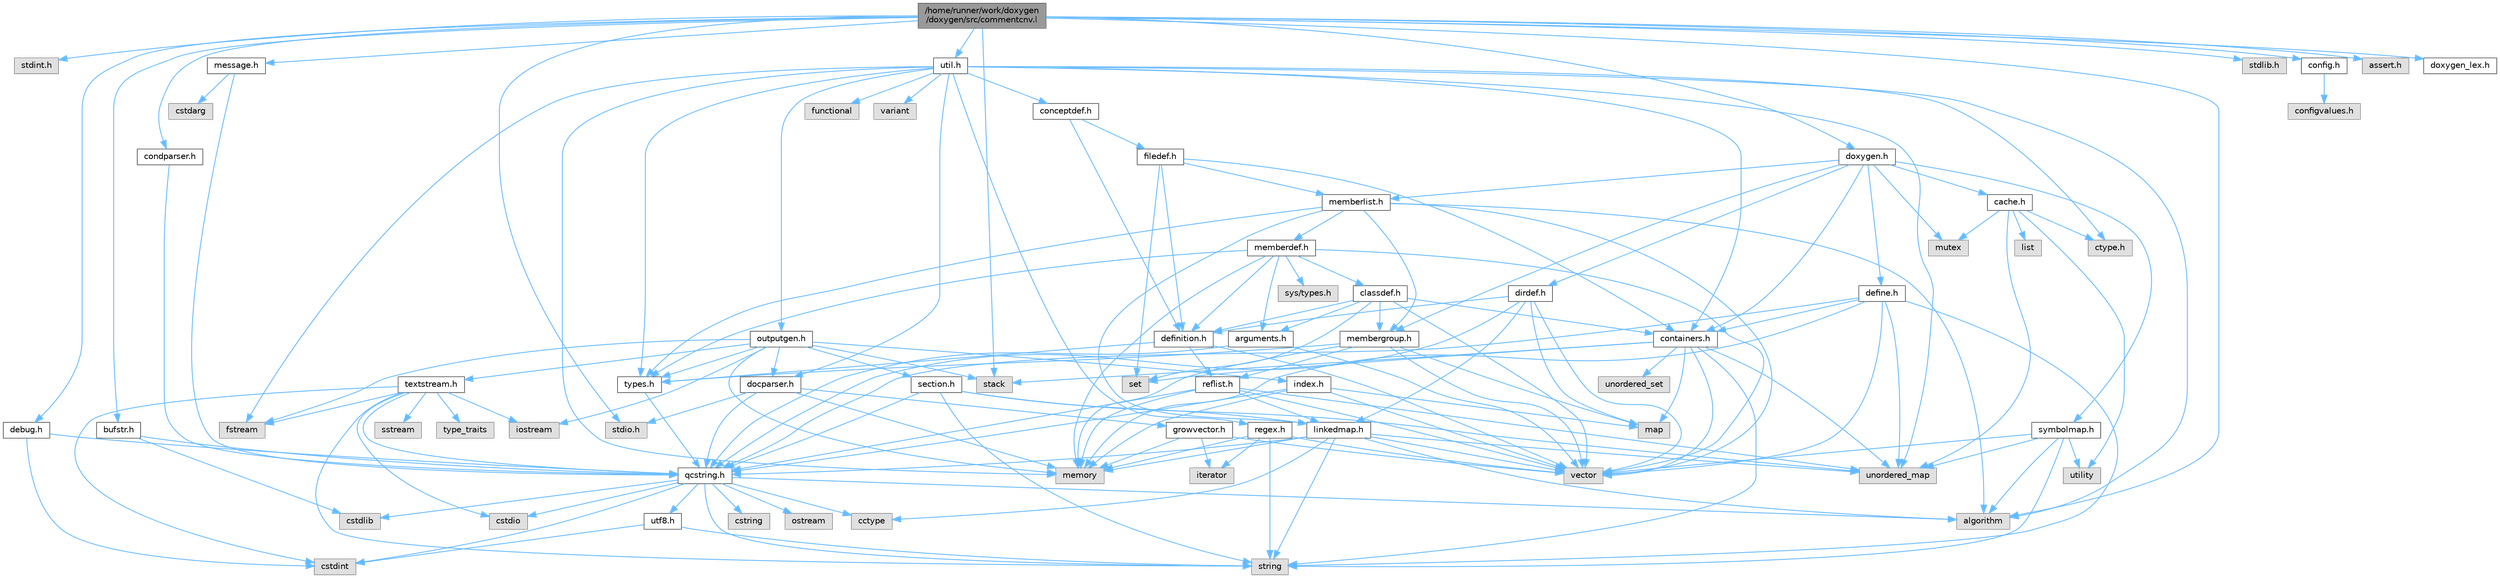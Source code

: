 digraph "/home/runner/work/doxygen/doxygen/src/commentcnv.l"
{
 // INTERACTIVE_SVG=YES
 // LATEX_PDF_SIZE
  bgcolor="transparent";
  edge [fontname=Helvetica,fontsize=10,labelfontname=Helvetica,labelfontsize=10];
  node [fontname=Helvetica,fontsize=10,shape=box,height=0.2,width=0.4];
  Node1 [id="Node000001",label="/home/runner/work/doxygen\l/doxygen/src/commentcnv.l",height=0.2,width=0.4,color="gray40", fillcolor="grey60", style="filled", fontcolor="black",tooltip=" "];
  Node1 -> Node2 [id="edge1_Node000001_Node000002",color="steelblue1",style="solid",tooltip=" "];
  Node2 [id="Node000002",label="stdint.h",height=0.2,width=0.4,color="grey60", fillcolor="#E0E0E0", style="filled",tooltip=" "];
  Node1 -> Node3 [id="edge2_Node000001_Node000003",color="steelblue1",style="solid",tooltip=" "];
  Node3 [id="Node000003",label="stdio.h",height=0.2,width=0.4,color="grey60", fillcolor="#E0E0E0", style="filled",tooltip=" "];
  Node1 -> Node4 [id="edge3_Node000001_Node000004",color="steelblue1",style="solid",tooltip=" "];
  Node4 [id="Node000004",label="stdlib.h",height=0.2,width=0.4,color="grey60", fillcolor="#E0E0E0", style="filled",tooltip=" "];
  Node1 -> Node5 [id="edge4_Node000001_Node000005",color="steelblue1",style="solid",tooltip=" "];
  Node5 [id="Node000005",label="stack",height=0.2,width=0.4,color="grey60", fillcolor="#E0E0E0", style="filled",tooltip=" "];
  Node1 -> Node6 [id="edge5_Node000001_Node000006",color="steelblue1",style="solid",tooltip=" "];
  Node6 [id="Node000006",label="algorithm",height=0.2,width=0.4,color="grey60", fillcolor="#E0E0E0", style="filled",tooltip=" "];
  Node1 -> Node7 [id="edge6_Node000001_Node000007",color="steelblue1",style="solid",tooltip=" "];
  Node7 [id="Node000007",label="bufstr.h",height=0.2,width=0.4,color="grey40", fillcolor="white", style="filled",URL="$d4/de5/bufstr_8h.html",tooltip=" "];
  Node7 -> Node8 [id="edge7_Node000007_Node000008",color="steelblue1",style="solid",tooltip=" "];
  Node8 [id="Node000008",label="cstdlib",height=0.2,width=0.4,color="grey60", fillcolor="#E0E0E0", style="filled",tooltip=" "];
  Node7 -> Node9 [id="edge8_Node000007_Node000009",color="steelblue1",style="solid",tooltip=" "];
  Node9 [id="Node000009",label="qcstring.h",height=0.2,width=0.4,color="grey40", fillcolor="white", style="filled",URL="$d7/d5c/qcstring_8h.html",tooltip=" "];
  Node9 -> Node10 [id="edge9_Node000009_Node000010",color="steelblue1",style="solid",tooltip=" "];
  Node10 [id="Node000010",label="string",height=0.2,width=0.4,color="grey60", fillcolor="#E0E0E0", style="filled",tooltip=" "];
  Node9 -> Node6 [id="edge10_Node000009_Node000006",color="steelblue1",style="solid",tooltip=" "];
  Node9 -> Node11 [id="edge11_Node000009_Node000011",color="steelblue1",style="solid",tooltip=" "];
  Node11 [id="Node000011",label="cctype",height=0.2,width=0.4,color="grey60", fillcolor="#E0E0E0", style="filled",tooltip=" "];
  Node9 -> Node12 [id="edge12_Node000009_Node000012",color="steelblue1",style="solid",tooltip=" "];
  Node12 [id="Node000012",label="cstring",height=0.2,width=0.4,color="grey60", fillcolor="#E0E0E0", style="filled",tooltip=" "];
  Node9 -> Node13 [id="edge13_Node000009_Node000013",color="steelblue1",style="solid",tooltip=" "];
  Node13 [id="Node000013",label="cstdio",height=0.2,width=0.4,color="grey60", fillcolor="#E0E0E0", style="filled",tooltip=" "];
  Node9 -> Node8 [id="edge14_Node000009_Node000008",color="steelblue1",style="solid",tooltip=" "];
  Node9 -> Node14 [id="edge15_Node000009_Node000014",color="steelblue1",style="solid",tooltip=" "];
  Node14 [id="Node000014",label="cstdint",height=0.2,width=0.4,color="grey60", fillcolor="#E0E0E0", style="filled",tooltip=" "];
  Node9 -> Node15 [id="edge16_Node000009_Node000015",color="steelblue1",style="solid",tooltip=" "];
  Node15 [id="Node000015",label="ostream",height=0.2,width=0.4,color="grey60", fillcolor="#E0E0E0", style="filled",tooltip=" "];
  Node9 -> Node16 [id="edge17_Node000009_Node000016",color="steelblue1",style="solid",tooltip=" "];
  Node16 [id="Node000016",label="utf8.h",height=0.2,width=0.4,color="grey40", fillcolor="white", style="filled",URL="$db/d7c/utf8_8h.html",tooltip="Various UTF8 related helper functions."];
  Node16 -> Node14 [id="edge18_Node000016_Node000014",color="steelblue1",style="solid",tooltip=" "];
  Node16 -> Node10 [id="edge19_Node000016_Node000010",color="steelblue1",style="solid",tooltip=" "];
  Node1 -> Node17 [id="edge20_Node000001_Node000017",color="steelblue1",style="solid",tooltip=" "];
  Node17 [id="Node000017",label="debug.h",height=0.2,width=0.4,color="grey40", fillcolor="white", style="filled",URL="$db/d16/debug_8h.html",tooltip=" "];
  Node17 -> Node14 [id="edge21_Node000017_Node000014",color="steelblue1",style="solid",tooltip=" "];
  Node17 -> Node9 [id="edge22_Node000017_Node000009",color="steelblue1",style="solid",tooltip=" "];
  Node1 -> Node18 [id="edge23_Node000001_Node000018",color="steelblue1",style="solid",tooltip=" "];
  Node18 [id="Node000018",label="message.h",height=0.2,width=0.4,color="grey40", fillcolor="white", style="filled",URL="$d2/d0d/message_8h.html",tooltip=" "];
  Node18 -> Node19 [id="edge24_Node000018_Node000019",color="steelblue1",style="solid",tooltip=" "];
  Node19 [id="Node000019",label="cstdarg",height=0.2,width=0.4,color="grey60", fillcolor="#E0E0E0", style="filled",tooltip=" "];
  Node18 -> Node9 [id="edge25_Node000018_Node000009",color="steelblue1",style="solid",tooltip=" "];
  Node1 -> Node20 [id="edge26_Node000001_Node000020",color="steelblue1",style="solid",tooltip=" "];
  Node20 [id="Node000020",label="config.h",height=0.2,width=0.4,color="grey40", fillcolor="white", style="filled",URL="$db/d16/config_8h.html",tooltip=" "];
  Node20 -> Node21 [id="edge27_Node000020_Node000021",color="steelblue1",style="solid",tooltip=" "];
  Node21 [id="Node000021",label="configvalues.h",height=0.2,width=0.4,color="grey60", fillcolor="#E0E0E0", style="filled",tooltip=" "];
  Node1 -> Node22 [id="edge28_Node000001_Node000022",color="steelblue1",style="solid",tooltip=" "];
  Node22 [id="Node000022",label="doxygen.h",height=0.2,width=0.4,color="grey40", fillcolor="white", style="filled",URL="$d1/da1/doxygen_8h.html",tooltip=" "];
  Node22 -> Node23 [id="edge29_Node000022_Node000023",color="steelblue1",style="solid",tooltip=" "];
  Node23 [id="Node000023",label="mutex",height=0.2,width=0.4,color="grey60", fillcolor="#E0E0E0", style="filled",tooltip=" "];
  Node22 -> Node24 [id="edge30_Node000022_Node000024",color="steelblue1",style="solid",tooltip=" "];
  Node24 [id="Node000024",label="containers.h",height=0.2,width=0.4,color="grey40", fillcolor="white", style="filled",URL="$d5/d75/containers_8h.html",tooltip=" "];
  Node24 -> Node25 [id="edge31_Node000024_Node000025",color="steelblue1",style="solid",tooltip=" "];
  Node25 [id="Node000025",label="vector",height=0.2,width=0.4,color="grey60", fillcolor="#E0E0E0", style="filled",tooltip=" "];
  Node24 -> Node10 [id="edge32_Node000024_Node000010",color="steelblue1",style="solid",tooltip=" "];
  Node24 -> Node26 [id="edge33_Node000024_Node000026",color="steelblue1",style="solid",tooltip=" "];
  Node26 [id="Node000026",label="set",height=0.2,width=0.4,color="grey60", fillcolor="#E0E0E0", style="filled",tooltip=" "];
  Node24 -> Node27 [id="edge34_Node000024_Node000027",color="steelblue1",style="solid",tooltip=" "];
  Node27 [id="Node000027",label="map",height=0.2,width=0.4,color="grey60", fillcolor="#E0E0E0", style="filled",tooltip=" "];
  Node24 -> Node28 [id="edge35_Node000024_Node000028",color="steelblue1",style="solid",tooltip=" "];
  Node28 [id="Node000028",label="unordered_set",height=0.2,width=0.4,color="grey60", fillcolor="#E0E0E0", style="filled",tooltip=" "];
  Node24 -> Node29 [id="edge36_Node000024_Node000029",color="steelblue1",style="solid",tooltip=" "];
  Node29 [id="Node000029",label="unordered_map",height=0.2,width=0.4,color="grey60", fillcolor="#E0E0E0", style="filled",tooltip=" "];
  Node24 -> Node5 [id="edge37_Node000024_Node000005",color="steelblue1",style="solid",tooltip=" "];
  Node22 -> Node30 [id="edge38_Node000022_Node000030",color="steelblue1",style="solid",tooltip=" "];
  Node30 [id="Node000030",label="membergroup.h",height=0.2,width=0.4,color="grey40", fillcolor="white", style="filled",URL="$d9/d11/membergroup_8h.html",tooltip=" "];
  Node30 -> Node25 [id="edge39_Node000030_Node000025",color="steelblue1",style="solid",tooltip=" "];
  Node30 -> Node27 [id="edge40_Node000030_Node000027",color="steelblue1",style="solid",tooltip=" "];
  Node30 -> Node31 [id="edge41_Node000030_Node000031",color="steelblue1",style="solid",tooltip=" "];
  Node31 [id="Node000031",label="memory",height=0.2,width=0.4,color="grey60", fillcolor="#E0E0E0", style="filled",tooltip=" "];
  Node30 -> Node32 [id="edge42_Node000030_Node000032",color="steelblue1",style="solid",tooltip=" "];
  Node32 [id="Node000032",label="types.h",height=0.2,width=0.4,color="grey40", fillcolor="white", style="filled",URL="$d9/d49/types_8h.html",tooltip="This file contains a number of basic enums and types."];
  Node32 -> Node9 [id="edge43_Node000032_Node000009",color="steelblue1",style="solid",tooltip=" "];
  Node30 -> Node33 [id="edge44_Node000030_Node000033",color="steelblue1",style="solid",tooltip=" "];
  Node33 [id="Node000033",label="reflist.h",height=0.2,width=0.4,color="grey40", fillcolor="white", style="filled",URL="$d1/d02/reflist_8h.html",tooltip=" "];
  Node33 -> Node25 [id="edge45_Node000033_Node000025",color="steelblue1",style="solid",tooltip=" "];
  Node33 -> Node29 [id="edge46_Node000033_Node000029",color="steelblue1",style="solid",tooltip=" "];
  Node33 -> Node31 [id="edge47_Node000033_Node000031",color="steelblue1",style="solid",tooltip=" "];
  Node33 -> Node9 [id="edge48_Node000033_Node000009",color="steelblue1",style="solid",tooltip=" "];
  Node33 -> Node34 [id="edge49_Node000033_Node000034",color="steelblue1",style="solid",tooltip=" "];
  Node34 [id="Node000034",label="linkedmap.h",height=0.2,width=0.4,color="grey40", fillcolor="white", style="filled",URL="$da/de1/linkedmap_8h.html",tooltip=" "];
  Node34 -> Node29 [id="edge50_Node000034_Node000029",color="steelblue1",style="solid",tooltip=" "];
  Node34 -> Node25 [id="edge51_Node000034_Node000025",color="steelblue1",style="solid",tooltip=" "];
  Node34 -> Node31 [id="edge52_Node000034_Node000031",color="steelblue1",style="solid",tooltip=" "];
  Node34 -> Node10 [id="edge53_Node000034_Node000010",color="steelblue1",style="solid",tooltip=" "];
  Node34 -> Node6 [id="edge54_Node000034_Node000006",color="steelblue1",style="solid",tooltip=" "];
  Node34 -> Node11 [id="edge55_Node000034_Node000011",color="steelblue1",style="solid",tooltip=" "];
  Node34 -> Node9 [id="edge56_Node000034_Node000009",color="steelblue1",style="solid",tooltip=" "];
  Node22 -> Node35 [id="edge57_Node000022_Node000035",color="steelblue1",style="solid",tooltip=" "];
  Node35 [id="Node000035",label="dirdef.h",height=0.2,width=0.4,color="grey40", fillcolor="white", style="filled",URL="$d6/d15/dirdef_8h.html",tooltip=" "];
  Node35 -> Node25 [id="edge58_Node000035_Node000025",color="steelblue1",style="solid",tooltip=" "];
  Node35 -> Node27 [id="edge59_Node000035_Node000027",color="steelblue1",style="solid",tooltip=" "];
  Node35 -> Node9 [id="edge60_Node000035_Node000009",color="steelblue1",style="solid",tooltip=" "];
  Node35 -> Node34 [id="edge61_Node000035_Node000034",color="steelblue1",style="solid",tooltip=" "];
  Node35 -> Node36 [id="edge62_Node000035_Node000036",color="steelblue1",style="solid",tooltip=" "];
  Node36 [id="Node000036",label="definition.h",height=0.2,width=0.4,color="grey40", fillcolor="white", style="filled",URL="$df/da1/definition_8h.html",tooltip=" "];
  Node36 -> Node25 [id="edge63_Node000036_Node000025",color="steelblue1",style="solid",tooltip=" "];
  Node36 -> Node32 [id="edge64_Node000036_Node000032",color="steelblue1",style="solid",tooltip=" "];
  Node36 -> Node33 [id="edge65_Node000036_Node000033",color="steelblue1",style="solid",tooltip=" "];
  Node22 -> Node37 [id="edge66_Node000022_Node000037",color="steelblue1",style="solid",tooltip=" "];
  Node37 [id="Node000037",label="memberlist.h",height=0.2,width=0.4,color="grey40", fillcolor="white", style="filled",URL="$dd/d78/memberlist_8h.html",tooltip=" "];
  Node37 -> Node25 [id="edge67_Node000037_Node000025",color="steelblue1",style="solid",tooltip=" "];
  Node37 -> Node6 [id="edge68_Node000037_Node000006",color="steelblue1",style="solid",tooltip=" "];
  Node37 -> Node38 [id="edge69_Node000037_Node000038",color="steelblue1",style="solid",tooltip=" "];
  Node38 [id="Node000038",label="memberdef.h",height=0.2,width=0.4,color="grey40", fillcolor="white", style="filled",URL="$d4/d46/memberdef_8h.html",tooltip=" "];
  Node38 -> Node25 [id="edge70_Node000038_Node000025",color="steelblue1",style="solid",tooltip=" "];
  Node38 -> Node31 [id="edge71_Node000038_Node000031",color="steelblue1",style="solid",tooltip=" "];
  Node38 -> Node39 [id="edge72_Node000038_Node000039",color="steelblue1",style="solid",tooltip=" "];
  Node39 [id="Node000039",label="sys/types.h",height=0.2,width=0.4,color="grey60", fillcolor="#E0E0E0", style="filled",tooltip=" "];
  Node38 -> Node32 [id="edge73_Node000038_Node000032",color="steelblue1",style="solid",tooltip=" "];
  Node38 -> Node36 [id="edge74_Node000038_Node000036",color="steelblue1",style="solid",tooltip=" "];
  Node38 -> Node40 [id="edge75_Node000038_Node000040",color="steelblue1",style="solid",tooltip=" "];
  Node40 [id="Node000040",label="arguments.h",height=0.2,width=0.4,color="grey40", fillcolor="white", style="filled",URL="$df/d9b/arguments_8h.html",tooltip=" "];
  Node40 -> Node25 [id="edge76_Node000040_Node000025",color="steelblue1",style="solid",tooltip=" "];
  Node40 -> Node9 [id="edge77_Node000040_Node000009",color="steelblue1",style="solid",tooltip=" "];
  Node38 -> Node41 [id="edge78_Node000038_Node000041",color="steelblue1",style="solid",tooltip=" "];
  Node41 [id="Node000041",label="classdef.h",height=0.2,width=0.4,color="grey40", fillcolor="white", style="filled",URL="$d1/da6/classdef_8h.html",tooltip=" "];
  Node41 -> Node25 [id="edge79_Node000041_Node000025",color="steelblue1",style="solid",tooltip=" "];
  Node41 -> Node26 [id="edge80_Node000041_Node000026",color="steelblue1",style="solid",tooltip=" "];
  Node41 -> Node24 [id="edge81_Node000041_Node000024",color="steelblue1",style="solid",tooltip=" "];
  Node41 -> Node36 [id="edge82_Node000041_Node000036",color="steelblue1",style="solid",tooltip=" "];
  Node41 -> Node40 [id="edge83_Node000041_Node000040",color="steelblue1",style="solid",tooltip=" "];
  Node41 -> Node30 [id="edge84_Node000041_Node000030",color="steelblue1",style="solid",tooltip=" "];
  Node37 -> Node34 [id="edge85_Node000037_Node000034",color="steelblue1",style="solid",tooltip=" "];
  Node37 -> Node32 [id="edge86_Node000037_Node000032",color="steelblue1",style="solid",tooltip=" "];
  Node37 -> Node30 [id="edge87_Node000037_Node000030",color="steelblue1",style="solid",tooltip=" "];
  Node22 -> Node42 [id="edge88_Node000022_Node000042",color="steelblue1",style="solid",tooltip=" "];
  Node42 [id="Node000042",label="define.h",height=0.2,width=0.4,color="grey40", fillcolor="white", style="filled",URL="$df/d67/define_8h.html",tooltip=" "];
  Node42 -> Node25 [id="edge89_Node000042_Node000025",color="steelblue1",style="solid",tooltip=" "];
  Node42 -> Node31 [id="edge90_Node000042_Node000031",color="steelblue1",style="solid",tooltip=" "];
  Node42 -> Node10 [id="edge91_Node000042_Node000010",color="steelblue1",style="solid",tooltip=" "];
  Node42 -> Node29 [id="edge92_Node000042_Node000029",color="steelblue1",style="solid",tooltip=" "];
  Node42 -> Node9 [id="edge93_Node000042_Node000009",color="steelblue1",style="solid",tooltip=" "];
  Node42 -> Node24 [id="edge94_Node000042_Node000024",color="steelblue1",style="solid",tooltip=" "];
  Node22 -> Node43 [id="edge95_Node000022_Node000043",color="steelblue1",style="solid",tooltip=" "];
  Node43 [id="Node000043",label="cache.h",height=0.2,width=0.4,color="grey40", fillcolor="white", style="filled",URL="$d3/d26/cache_8h.html",tooltip=" "];
  Node43 -> Node44 [id="edge96_Node000043_Node000044",color="steelblue1",style="solid",tooltip=" "];
  Node44 [id="Node000044",label="list",height=0.2,width=0.4,color="grey60", fillcolor="#E0E0E0", style="filled",tooltip=" "];
  Node43 -> Node29 [id="edge97_Node000043_Node000029",color="steelblue1",style="solid",tooltip=" "];
  Node43 -> Node23 [id="edge98_Node000043_Node000023",color="steelblue1",style="solid",tooltip=" "];
  Node43 -> Node45 [id="edge99_Node000043_Node000045",color="steelblue1",style="solid",tooltip=" "];
  Node45 [id="Node000045",label="utility",height=0.2,width=0.4,color="grey60", fillcolor="#E0E0E0", style="filled",tooltip=" "];
  Node43 -> Node46 [id="edge100_Node000043_Node000046",color="steelblue1",style="solid",tooltip=" "];
  Node46 [id="Node000046",label="ctype.h",height=0.2,width=0.4,color="grey60", fillcolor="#E0E0E0", style="filled",tooltip=" "];
  Node22 -> Node47 [id="edge101_Node000022_Node000047",color="steelblue1",style="solid",tooltip=" "];
  Node47 [id="Node000047",label="symbolmap.h",height=0.2,width=0.4,color="grey40", fillcolor="white", style="filled",URL="$d7/ddd/symbolmap_8h.html",tooltip=" "];
  Node47 -> Node6 [id="edge102_Node000047_Node000006",color="steelblue1",style="solid",tooltip=" "];
  Node47 -> Node29 [id="edge103_Node000047_Node000029",color="steelblue1",style="solid",tooltip=" "];
  Node47 -> Node25 [id="edge104_Node000047_Node000025",color="steelblue1",style="solid",tooltip=" "];
  Node47 -> Node10 [id="edge105_Node000047_Node000010",color="steelblue1",style="solid",tooltip=" "];
  Node47 -> Node45 [id="edge106_Node000047_Node000045",color="steelblue1",style="solid",tooltip=" "];
  Node1 -> Node48 [id="edge107_Node000001_Node000048",color="steelblue1",style="solid",tooltip=" "];
  Node48 [id="Node000048",label="util.h",height=0.2,width=0.4,color="grey40", fillcolor="white", style="filled",URL="$d8/d3c/util_8h.html",tooltip="A bunch of utility functions."];
  Node48 -> Node31 [id="edge108_Node000048_Node000031",color="steelblue1",style="solid",tooltip=" "];
  Node48 -> Node29 [id="edge109_Node000048_Node000029",color="steelblue1",style="solid",tooltip=" "];
  Node48 -> Node6 [id="edge110_Node000048_Node000006",color="steelblue1",style="solid",tooltip=" "];
  Node48 -> Node49 [id="edge111_Node000048_Node000049",color="steelblue1",style="solid",tooltip=" "];
  Node49 [id="Node000049",label="functional",height=0.2,width=0.4,color="grey60", fillcolor="#E0E0E0", style="filled",tooltip=" "];
  Node48 -> Node50 [id="edge112_Node000048_Node000050",color="steelblue1",style="solid",tooltip=" "];
  Node50 [id="Node000050",label="fstream",height=0.2,width=0.4,color="grey60", fillcolor="#E0E0E0", style="filled",tooltip=" "];
  Node48 -> Node51 [id="edge113_Node000048_Node000051",color="steelblue1",style="solid",tooltip=" "];
  Node51 [id="Node000051",label="variant",height=0.2,width=0.4,color="grey60", fillcolor="#E0E0E0", style="filled",tooltip=" "];
  Node48 -> Node46 [id="edge114_Node000048_Node000046",color="steelblue1",style="solid",tooltip=" "];
  Node48 -> Node32 [id="edge115_Node000048_Node000032",color="steelblue1",style="solid",tooltip=" "];
  Node48 -> Node52 [id="edge116_Node000048_Node000052",color="steelblue1",style="solid",tooltip=" "];
  Node52 [id="Node000052",label="docparser.h",height=0.2,width=0.4,color="grey40", fillcolor="white", style="filled",URL="$de/d9c/docparser_8h.html",tooltip=" "];
  Node52 -> Node3 [id="edge117_Node000052_Node000003",color="steelblue1",style="solid",tooltip=" "];
  Node52 -> Node31 [id="edge118_Node000052_Node000031",color="steelblue1",style="solid",tooltip=" "];
  Node52 -> Node9 [id="edge119_Node000052_Node000009",color="steelblue1",style="solid",tooltip=" "];
  Node52 -> Node53 [id="edge120_Node000052_Node000053",color="steelblue1",style="solid",tooltip=" "];
  Node53 [id="Node000053",label="growvector.h",height=0.2,width=0.4,color="grey40", fillcolor="white", style="filled",URL="$d7/d50/growvector_8h.html",tooltip=" "];
  Node53 -> Node25 [id="edge121_Node000053_Node000025",color="steelblue1",style="solid",tooltip=" "];
  Node53 -> Node31 [id="edge122_Node000053_Node000031",color="steelblue1",style="solid",tooltip=" "];
  Node53 -> Node54 [id="edge123_Node000053_Node000054",color="steelblue1",style="solid",tooltip=" "];
  Node54 [id="Node000054",label="iterator",height=0.2,width=0.4,color="grey60", fillcolor="#E0E0E0", style="filled",tooltip=" "];
  Node48 -> Node24 [id="edge124_Node000048_Node000024",color="steelblue1",style="solid",tooltip=" "];
  Node48 -> Node55 [id="edge125_Node000048_Node000055",color="steelblue1",style="solid",tooltip=" "];
  Node55 [id="Node000055",label="outputgen.h",height=0.2,width=0.4,color="grey40", fillcolor="white", style="filled",URL="$df/d06/outputgen_8h.html",tooltip=" "];
  Node55 -> Node31 [id="edge126_Node000055_Node000031",color="steelblue1",style="solid",tooltip=" "];
  Node55 -> Node5 [id="edge127_Node000055_Node000005",color="steelblue1",style="solid",tooltip=" "];
  Node55 -> Node56 [id="edge128_Node000055_Node000056",color="steelblue1",style="solid",tooltip=" "];
  Node56 [id="Node000056",label="iostream",height=0.2,width=0.4,color="grey60", fillcolor="#E0E0E0", style="filled",tooltip=" "];
  Node55 -> Node50 [id="edge129_Node000055_Node000050",color="steelblue1",style="solid",tooltip=" "];
  Node55 -> Node32 [id="edge130_Node000055_Node000032",color="steelblue1",style="solid",tooltip=" "];
  Node55 -> Node57 [id="edge131_Node000055_Node000057",color="steelblue1",style="solid",tooltip=" "];
  Node57 [id="Node000057",label="index.h",height=0.2,width=0.4,color="grey40", fillcolor="white", style="filled",URL="$d1/db5/index_8h.html",tooltip=" "];
  Node57 -> Node31 [id="edge132_Node000057_Node000031",color="steelblue1",style="solid",tooltip=" "];
  Node57 -> Node25 [id="edge133_Node000057_Node000025",color="steelblue1",style="solid",tooltip=" "];
  Node57 -> Node27 [id="edge134_Node000057_Node000027",color="steelblue1",style="solid",tooltip=" "];
  Node57 -> Node9 [id="edge135_Node000057_Node000009",color="steelblue1",style="solid",tooltip=" "];
  Node55 -> Node58 [id="edge136_Node000055_Node000058",color="steelblue1",style="solid",tooltip=" "];
  Node58 [id="Node000058",label="section.h",height=0.2,width=0.4,color="grey40", fillcolor="white", style="filled",URL="$d1/d2a/section_8h.html",tooltip=" "];
  Node58 -> Node10 [id="edge137_Node000058_Node000010",color="steelblue1",style="solid",tooltip=" "];
  Node58 -> Node29 [id="edge138_Node000058_Node000029",color="steelblue1",style="solid",tooltip=" "];
  Node58 -> Node9 [id="edge139_Node000058_Node000009",color="steelblue1",style="solid",tooltip=" "];
  Node58 -> Node34 [id="edge140_Node000058_Node000034",color="steelblue1",style="solid",tooltip=" "];
  Node55 -> Node59 [id="edge141_Node000055_Node000059",color="steelblue1",style="solid",tooltip=" "];
  Node59 [id="Node000059",label="textstream.h",height=0.2,width=0.4,color="grey40", fillcolor="white", style="filled",URL="$d4/d7d/textstream_8h.html",tooltip=" "];
  Node59 -> Node10 [id="edge142_Node000059_Node000010",color="steelblue1",style="solid",tooltip=" "];
  Node59 -> Node56 [id="edge143_Node000059_Node000056",color="steelblue1",style="solid",tooltip=" "];
  Node59 -> Node60 [id="edge144_Node000059_Node000060",color="steelblue1",style="solid",tooltip=" "];
  Node60 [id="Node000060",label="sstream",height=0.2,width=0.4,color="grey60", fillcolor="#E0E0E0", style="filled",tooltip=" "];
  Node59 -> Node14 [id="edge145_Node000059_Node000014",color="steelblue1",style="solid",tooltip=" "];
  Node59 -> Node13 [id="edge146_Node000059_Node000013",color="steelblue1",style="solid",tooltip=" "];
  Node59 -> Node50 [id="edge147_Node000059_Node000050",color="steelblue1",style="solid",tooltip=" "];
  Node59 -> Node61 [id="edge148_Node000059_Node000061",color="steelblue1",style="solid",tooltip=" "];
  Node61 [id="Node000061",label="type_traits",height=0.2,width=0.4,color="grey60", fillcolor="#E0E0E0", style="filled",tooltip=" "];
  Node59 -> Node9 [id="edge149_Node000059_Node000009",color="steelblue1",style="solid",tooltip=" "];
  Node55 -> Node52 [id="edge150_Node000055_Node000052",color="steelblue1",style="solid",tooltip=" "];
  Node48 -> Node62 [id="edge151_Node000048_Node000062",color="steelblue1",style="solid",tooltip=" "];
  Node62 [id="Node000062",label="regex.h",height=0.2,width=0.4,color="grey40", fillcolor="white", style="filled",URL="$d1/d21/regex_8h.html",tooltip=" "];
  Node62 -> Node31 [id="edge152_Node000062_Node000031",color="steelblue1",style="solid",tooltip=" "];
  Node62 -> Node10 [id="edge153_Node000062_Node000010",color="steelblue1",style="solid",tooltip=" "];
  Node62 -> Node25 [id="edge154_Node000062_Node000025",color="steelblue1",style="solid",tooltip=" "];
  Node62 -> Node54 [id="edge155_Node000062_Node000054",color="steelblue1",style="solid",tooltip=" "];
  Node48 -> Node63 [id="edge156_Node000048_Node000063",color="steelblue1",style="solid",tooltip=" "];
  Node63 [id="Node000063",label="conceptdef.h",height=0.2,width=0.4,color="grey40", fillcolor="white", style="filled",URL="$da/df1/conceptdef_8h.html",tooltip=" "];
  Node63 -> Node36 [id="edge157_Node000063_Node000036",color="steelblue1",style="solid",tooltip=" "];
  Node63 -> Node64 [id="edge158_Node000063_Node000064",color="steelblue1",style="solid",tooltip=" "];
  Node64 [id="Node000064",label="filedef.h",height=0.2,width=0.4,color="grey40", fillcolor="white", style="filled",URL="$d4/d3a/filedef_8h.html",tooltip=" "];
  Node64 -> Node26 [id="edge159_Node000064_Node000026",color="steelblue1",style="solid",tooltip=" "];
  Node64 -> Node36 [id="edge160_Node000064_Node000036",color="steelblue1",style="solid",tooltip=" "];
  Node64 -> Node37 [id="edge161_Node000064_Node000037",color="steelblue1",style="solid",tooltip=" "];
  Node64 -> Node24 [id="edge162_Node000064_Node000024",color="steelblue1",style="solid",tooltip=" "];
  Node1 -> Node65 [id="edge163_Node000001_Node000065",color="steelblue1",style="solid",tooltip=" "];
  Node65 [id="Node000065",label="condparser.h",height=0.2,width=0.4,color="grey40", fillcolor="white", style="filled",URL="$d7/d6f/condparser_8h.html",tooltip=" "];
  Node65 -> Node9 [id="edge164_Node000065_Node000009",color="steelblue1",style="solid",tooltip=" "];
  Node1 -> Node66 [id="edge165_Node000001_Node000066",color="steelblue1",style="solid",tooltip=" "];
  Node66 [id="Node000066",label="assert.h",height=0.2,width=0.4,color="grey60", fillcolor="#E0E0E0", style="filled",tooltip=" "];
  Node1 -> Node67 [id="edge166_Node000001_Node000067",color="steelblue1",style="solid",tooltip=" "];
  Node67 [id="Node000067",label="doxygen_lex.h",height=0.2,width=0.4,color="grey40", fillcolor="white", style="filled",URL="$d6/da5/doxygen__lex_8h.html",tooltip=" "];
}
